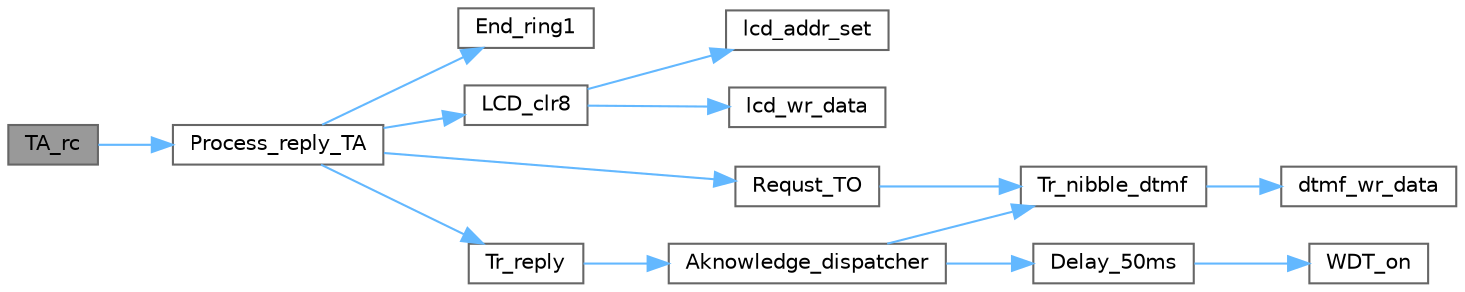 digraph "TA_rc"
{
 // LATEX_PDF_SIZE
  bgcolor="transparent";
  edge [fontname=Helvetica,fontsize=10,labelfontname=Helvetica,labelfontsize=10];
  node [fontname=Helvetica,fontsize=10,shape=box,height=0.2,width=0.4];
  rankdir="LR";
  Node1 [label="TA_rc",height=0.2,width=0.4,color="gray40", fillcolor="grey60", style="filled", fontcolor="black",tooltip=" "];
  Node1 -> Node2 [color="steelblue1",style="solid"];
  Node2 [label="Process_reply_TA",height=0.2,width=0.4,color="grey40", fillcolor="white", style="filled",URL="$_d_t_m_f_8c.html#af8890230f6b986de26f9286d526ea59a",tooltip=" "];
  Node2 -> Node3 [color="steelblue1",style="solid"];
  Node3 [label="End_ring1",height=0.2,width=0.4,color="grey40", fillcolor="white", style="filled",URL="$_t_o_8c.html#a620a55e7e528dc4be290fc068f0dafcd",tooltip=" "];
  Node2 -> Node4 [color="steelblue1",style="solid"];
  Node4 [label="LCD_clr8",height=0.2,width=0.4,color="grey40", fillcolor="white", style="filled",URL="$_d_t_m_f_8c.html#aaab415eabfa4e40b71c0d78aaf35beb9",tooltip=" "];
  Node4 -> Node5 [color="steelblue1",style="solid"];
  Node5 [label="lcd_addr_set",height=0.2,width=0.4,color="grey40", fillcolor="white", style="filled",URL="$_t_o__s_8h.html#afc2c56626b3e68ad2ff88fa07d8f082f",tooltip=" "];
  Node4 -> Node6 [color="steelblue1",style="solid"];
  Node6 [label="lcd_wr_data",height=0.2,width=0.4,color="grey40", fillcolor="white", style="filled",URL="$_t_o__s_8h.html#acec9a300c55f0aa1e03d760030d2fcfe",tooltip=" "];
  Node2 -> Node7 [color="steelblue1",style="solid"];
  Node7 [label="Requst_TO",height=0.2,width=0.4,color="grey40", fillcolor="white", style="filled",URL="$_d_t_m_f_8c.html#ab1033aa68ee58c1875834ba98d9ac650",tooltip=" "];
  Node7 -> Node8 [color="steelblue1",style="solid"];
  Node8 [label="Tr_nibble_dtmf",height=0.2,width=0.4,color="grey40", fillcolor="white", style="filled",URL="$_d_t_m_f_8c.html#a570a2914597cdbd787dc406df33c9ee3",tooltip=" "];
  Node8 -> Node9 [color="steelblue1",style="solid"];
  Node9 [label="dtmf_wr_data",height=0.2,width=0.4,color="grey40", fillcolor="white", style="filled",URL="$_t_o__s_8h.html#a6a6562ff9ff76cdb9e4a9e03bc59533f",tooltip=" "];
  Node2 -> Node10 [color="steelblue1",style="solid"];
  Node10 [label="Tr_reply",height=0.2,width=0.4,color="grey40", fillcolor="white", style="filled",URL="$_d_t_m_f_8c.html#a43ae60faaa257b8076b27ffafe9b873d",tooltip=" "];
  Node10 -> Node11 [color="steelblue1",style="solid"];
  Node11 [label="Aknowledge_dispatcher",height=0.2,width=0.4,color="grey40", fillcolor="white", style="filled",URL="$_d_t_m_f_8c.html#a838e20428f0ccbc9a6c4188641b446c0",tooltip=" "];
  Node11 -> Node12 [color="steelblue1",style="solid"];
  Node12 [label="Delay_50ms",height=0.2,width=0.4,color="grey40", fillcolor="white", style="filled",URL="$_d_t_m_f_8c.html#aee8ae72a0d155039cbafb1583d25a3fc",tooltip=" "];
  Node12 -> Node13 [color="steelblue1",style="solid"];
  Node13 [label="WDT_on",height=0.2,width=0.4,color="grey40", fillcolor="white", style="filled",URL="$_t_o_8c.html#ac6eb02bcbf266ecb55e98a44c01181f7",tooltip=" "];
  Node11 -> Node8 [color="steelblue1",style="solid"];
}
